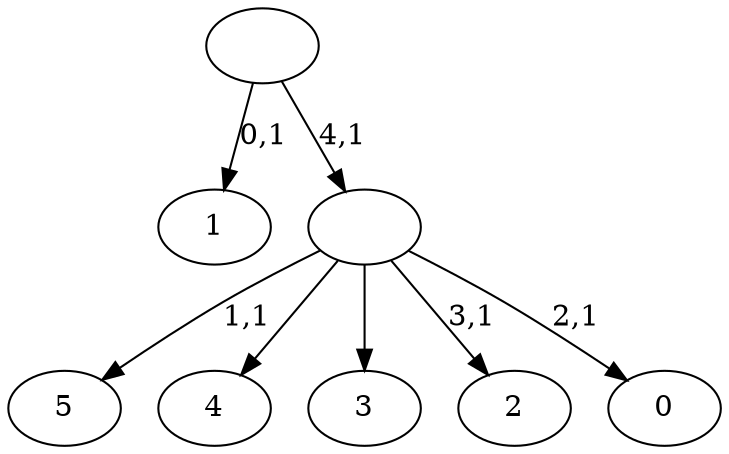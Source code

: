 digraph T {
	11 [label="5"]
	9 [label="4"]
	8 [label="3"]
	7 [label="2"]
	5 [label="1"]
	3 [label="0"]
	1 [label=""]
	0 [label=""]
	1 -> 3 [label="2,1"]
	1 -> 7 [label="3,1"]
	1 -> 11 [label="1,1"]
	1 -> 9 [label=""]
	1 -> 8 [label=""]
	0 -> 5 [label="0,1"]
	0 -> 1 [label="4,1"]
}

